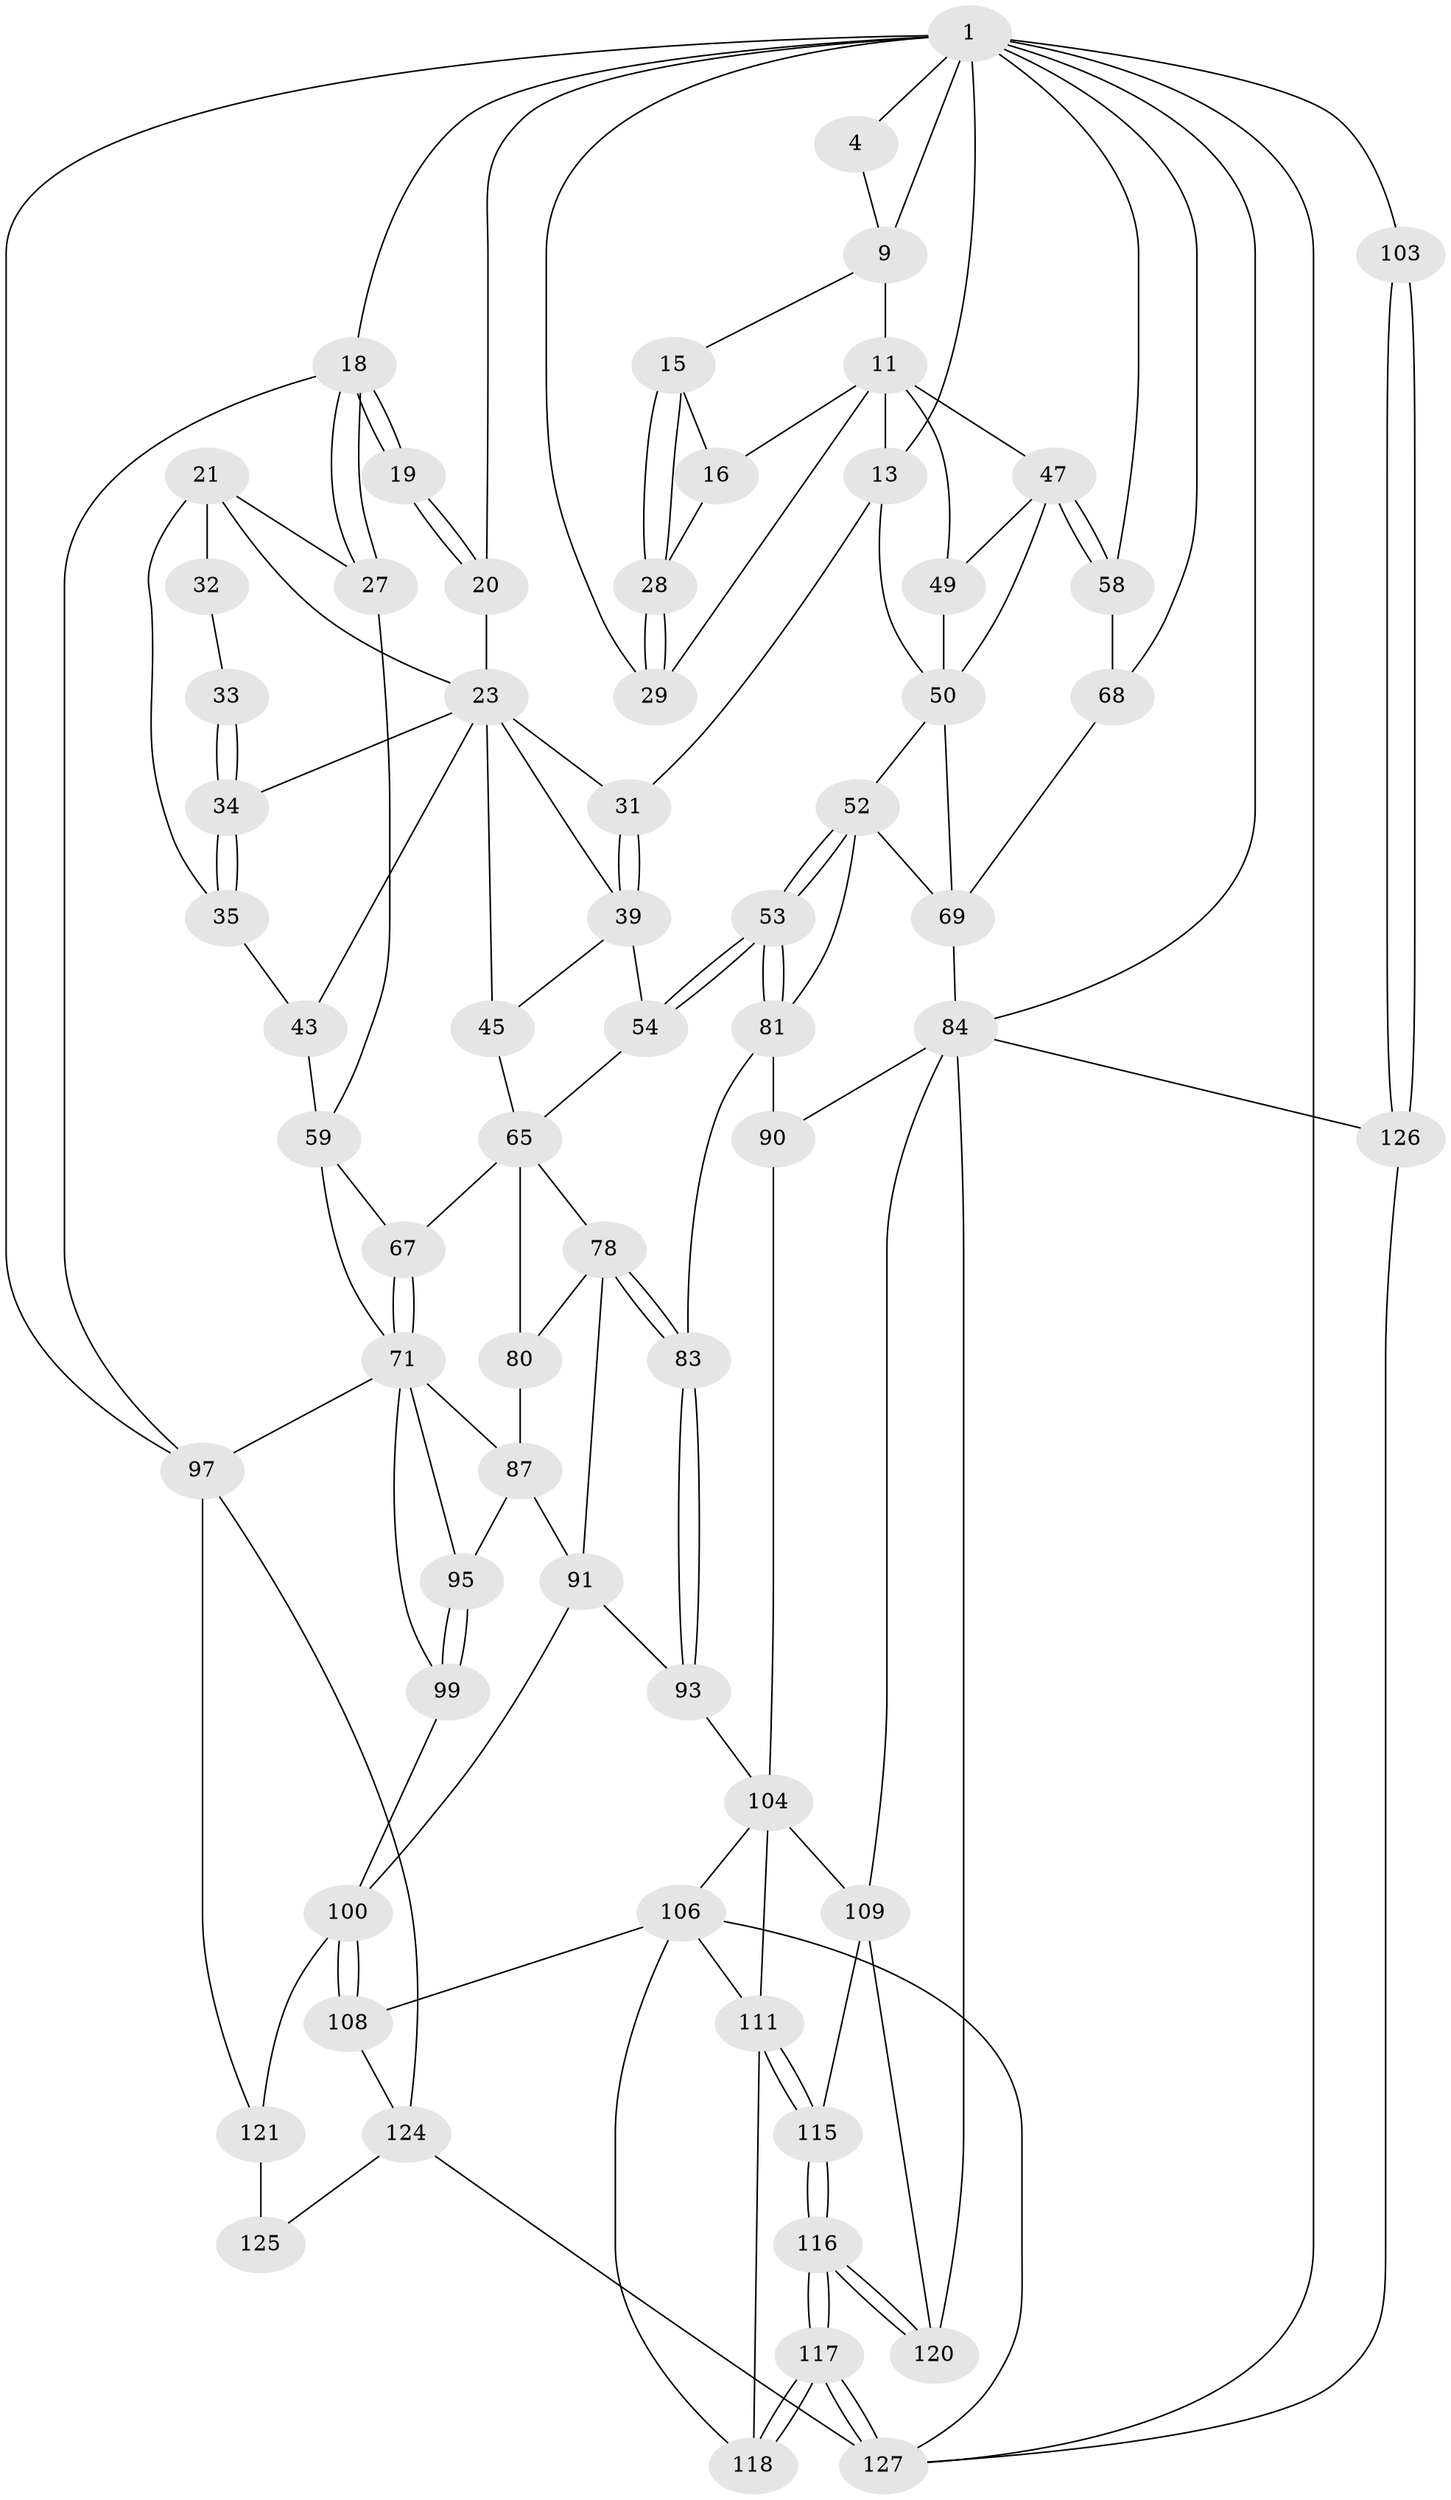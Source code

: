 // original degree distribution, {3: 0.023076923076923078, 4: 0.2230769230769231, 6: 0.2230769230769231, 5: 0.5307692307692308}
// Generated by graph-tools (version 1.1) at 2025/17/03/09/25 04:17:06]
// undirected, 65 vertices, 144 edges
graph export_dot {
graph [start="1"]
  node [color=gray90,style=filled];
  1 [pos="+0.8522062036498748+0",super="+2+5"];
  4 [pos="+0.8436944842692476+0"];
  9 [pos="+0.886281982280307+0.08222436136361634",super="+10+14"];
  11 [pos="+0.7773426282550915+0.20403084203400318",super="+12+17"];
  13 [pos="+0.6547322076509156+0.1933133127112464",super="+30"];
  15 [pos="+0.9029244752090754+0.14837355143061162"];
  16 [pos="+0.8768403908513529+0.18724304886826462"];
  18 [pos="+0+0"];
  19 [pos="+0+0"];
  20 [pos="+0.358758749770278+0"];
  21 [pos="+0.10889286585368735+0.103818737178071",super="+22+25"];
  23 [pos="+0.2652203975707654+0.09864179442203228",super="+24+36"];
  27 [pos="+0+0.13346346544755114"];
  28 [pos="+0.9683024081808707+0.19585088238360904"];
  29 [pos="+1+0.22570713064646625"];
  31 [pos="+0.510843807684797+0.18509988944158107"];
  32 [pos="+0.13049859421506416+0.15688018711161306"];
  33 [pos="+0.12950692360642643+0.16596487850152486"];
  34 [pos="+0.107898153829297+0.23429708093662582",super="+38"];
  35 [pos="+0.0653128230857099+0.25783838069182596"];
  39 [pos="+0.49424422998664924+0.21640977399895422",super="+55"];
  43 [pos="+0.10556484546845483+0.316260515766788",super="+44"];
  45 [pos="+0.3197238657980098+0.34076181204373596",super="+46"];
  47 [pos="+0.8716346806628389+0.31256276096363095",super="+48"];
  49 [pos="+0.7457077986634397+0.2683213379160251",super="+56"];
  50 [pos="+0.6263810998551558+0.40631116322233146",super="+51"];
  52 [pos="+0.6124634120670437+0.41901432606005384",super="+77"];
  53 [pos="+0.5591952972881282+0.44205515011161495"];
  54 [pos="+0.49617197274222924+0.37249589967805724"];
  58 [pos="+0.9066670379072126+0.3796205589612688",super="+64"];
  59 [pos="+0.006477671523249914+0.38272971372014886",super="+60+61"];
  65 [pos="+0.2620722964660597+0.39359768147967394",super="+75+66"];
  67 [pos="+0.11499633195405871+0.4681067375346027"];
  68 [pos="+0.8237759498330048+0.48764143217722405"];
  69 [pos="+0.7998013573874095+0.490008722177808",super="+76"];
  71 [pos="+0+0.5677866459426211",super="+88+72"];
  78 [pos="+0.36839113690677616+0.5471301218558946",super="+79"];
  80 [pos="+0.18164649431472601+0.5037148349980004"];
  81 [pos="+0.5230692805550511+0.5724367953718855",super="+89+82"];
  83 [pos="+0.47077642503065864+0.6284453660209428"];
  84 [pos="+0.8751549060677455+0.7552271478177077",super="+85+119"];
  87 [pos="+0.16122592000719382+0.5592586681153575",super="+92"];
  90 [pos="+0.8057481346984264+0.7258782050729347",super="+98"];
  91 [pos="+0.21807157194736335+0.6797050023692447",super="+94"];
  93 [pos="+0.46750737320795943+0.6347534598208691"];
  95 [pos="+0.15071783247654436+0.67451989719013"];
  97 [pos="+0+1",super="+123"];
  99 [pos="+0.06808345310208667+0.8127384243437856"];
  100 [pos="+0.2493479510648525+0.8303986803225961",super="+101"];
  103 [pos="+1+1"];
  104 [pos="+0.6130331439273463+0.828741168582946",super="+105+110"];
  106 [pos="+0.44038717736381955+0.8744888730552767",super="+107+113"];
  108 [pos="+0.2621949253211665+0.8521332327608092"];
  109 [pos="+0.7921184287725546+0.8041477182194123",super="+114"];
  111 [pos="+0.6174159632316376+0.8494401524637393",super="+112"];
  115 [pos="+0.654512678888903+0.8912386956874574"];
  116 [pos="+0.6603519123219659+1"];
  117 [pos="+0.6546840138552096+1"];
  118 [pos="+0.5658895539119675+0.9506903605018747"];
  120 [pos="+0.7253520519676357+0.9452567763916568"];
  121 [pos="+0.08061366149989184+0.9176766748568214",super="+122"];
  124 [pos="+0.23476172473745766+0.9252998113230883",super="+129"];
  125 [pos="+0.19604910177416957+0.9401716309202077"];
  126 [pos="+0.8682603332568095+0.9123609583037589"];
  127 [pos="+0.6657628806016093+1",super="+128+130"];
  1 -- 4;
  1 -- 20;
  1 -- 13;
  1 -- 97;
  1 -- 68;
  1 -- 103 [weight=2];
  1 -- 9 [weight=2];
  1 -- 18;
  1 -- 84;
  1 -- 58;
  1 -- 29;
  1 -- 127;
  4 -- 9;
  9 -- 11;
  9 -- 15;
  11 -- 49;
  11 -- 13;
  11 -- 16;
  11 -- 29;
  11 -- 47;
  13 -- 50;
  13 -- 31;
  15 -- 16;
  15 -- 28;
  15 -- 28;
  16 -- 28;
  18 -- 19;
  18 -- 19;
  18 -- 27;
  18 -- 27;
  18 -- 97;
  19 -- 20;
  19 -- 20;
  20 -- 23;
  21 -- 32 [weight=2];
  21 -- 23;
  21 -- 27;
  21 -- 35;
  23 -- 31;
  23 -- 39;
  23 -- 43;
  23 -- 45 [weight=2];
  23 -- 34;
  27 -- 59;
  28 -- 29;
  28 -- 29;
  31 -- 39;
  31 -- 39;
  32 -- 33;
  33 -- 34 [weight=2];
  33 -- 34;
  34 -- 35;
  34 -- 35;
  35 -- 43;
  39 -- 45;
  39 -- 54;
  43 -- 59 [weight=2];
  45 -- 65;
  47 -- 58 [weight=2];
  47 -- 58;
  47 -- 49 [weight=2];
  47 -- 50;
  49 -- 50;
  50 -- 52;
  50 -- 69;
  52 -- 53;
  52 -- 53;
  52 -- 81;
  52 -- 69;
  53 -- 54;
  53 -- 54;
  53 -- 81;
  53 -- 81;
  54 -- 65;
  58 -- 68;
  59 -- 67;
  59 -- 71;
  65 -- 78;
  65 -- 80;
  65 -- 67;
  67 -- 71;
  67 -- 71;
  68 -- 69;
  69 -- 84;
  71 -- 95;
  71 -- 87;
  71 -- 99;
  71 -- 97;
  78 -- 83;
  78 -- 83;
  78 -- 80;
  78 -- 91;
  80 -- 87;
  81 -- 90 [weight=2];
  81 -- 83;
  83 -- 93;
  83 -- 93;
  84 -- 90;
  84 -- 109;
  84 -- 120;
  84 -- 126;
  87 -- 91;
  87 -- 95;
  90 -- 104;
  91 -- 100;
  91 -- 93;
  93 -- 104;
  95 -- 99;
  95 -- 99;
  97 -- 121;
  97 -- 124;
  99 -- 100;
  100 -- 108;
  100 -- 108;
  100 -- 121;
  103 -- 126;
  103 -- 126;
  104 -- 106;
  104 -- 109;
  104 -- 111;
  106 -- 108;
  106 -- 127;
  106 -- 118;
  106 -- 111;
  108 -- 124;
  109 -- 120;
  109 -- 115;
  111 -- 115;
  111 -- 115;
  111 -- 118;
  115 -- 116;
  115 -- 116;
  116 -- 117;
  116 -- 117;
  116 -- 120;
  116 -- 120;
  117 -- 118;
  117 -- 118;
  117 -- 127;
  117 -- 127;
  121 -- 125 [weight=2];
  124 -- 125;
  124 -- 127;
  126 -- 127;
}
